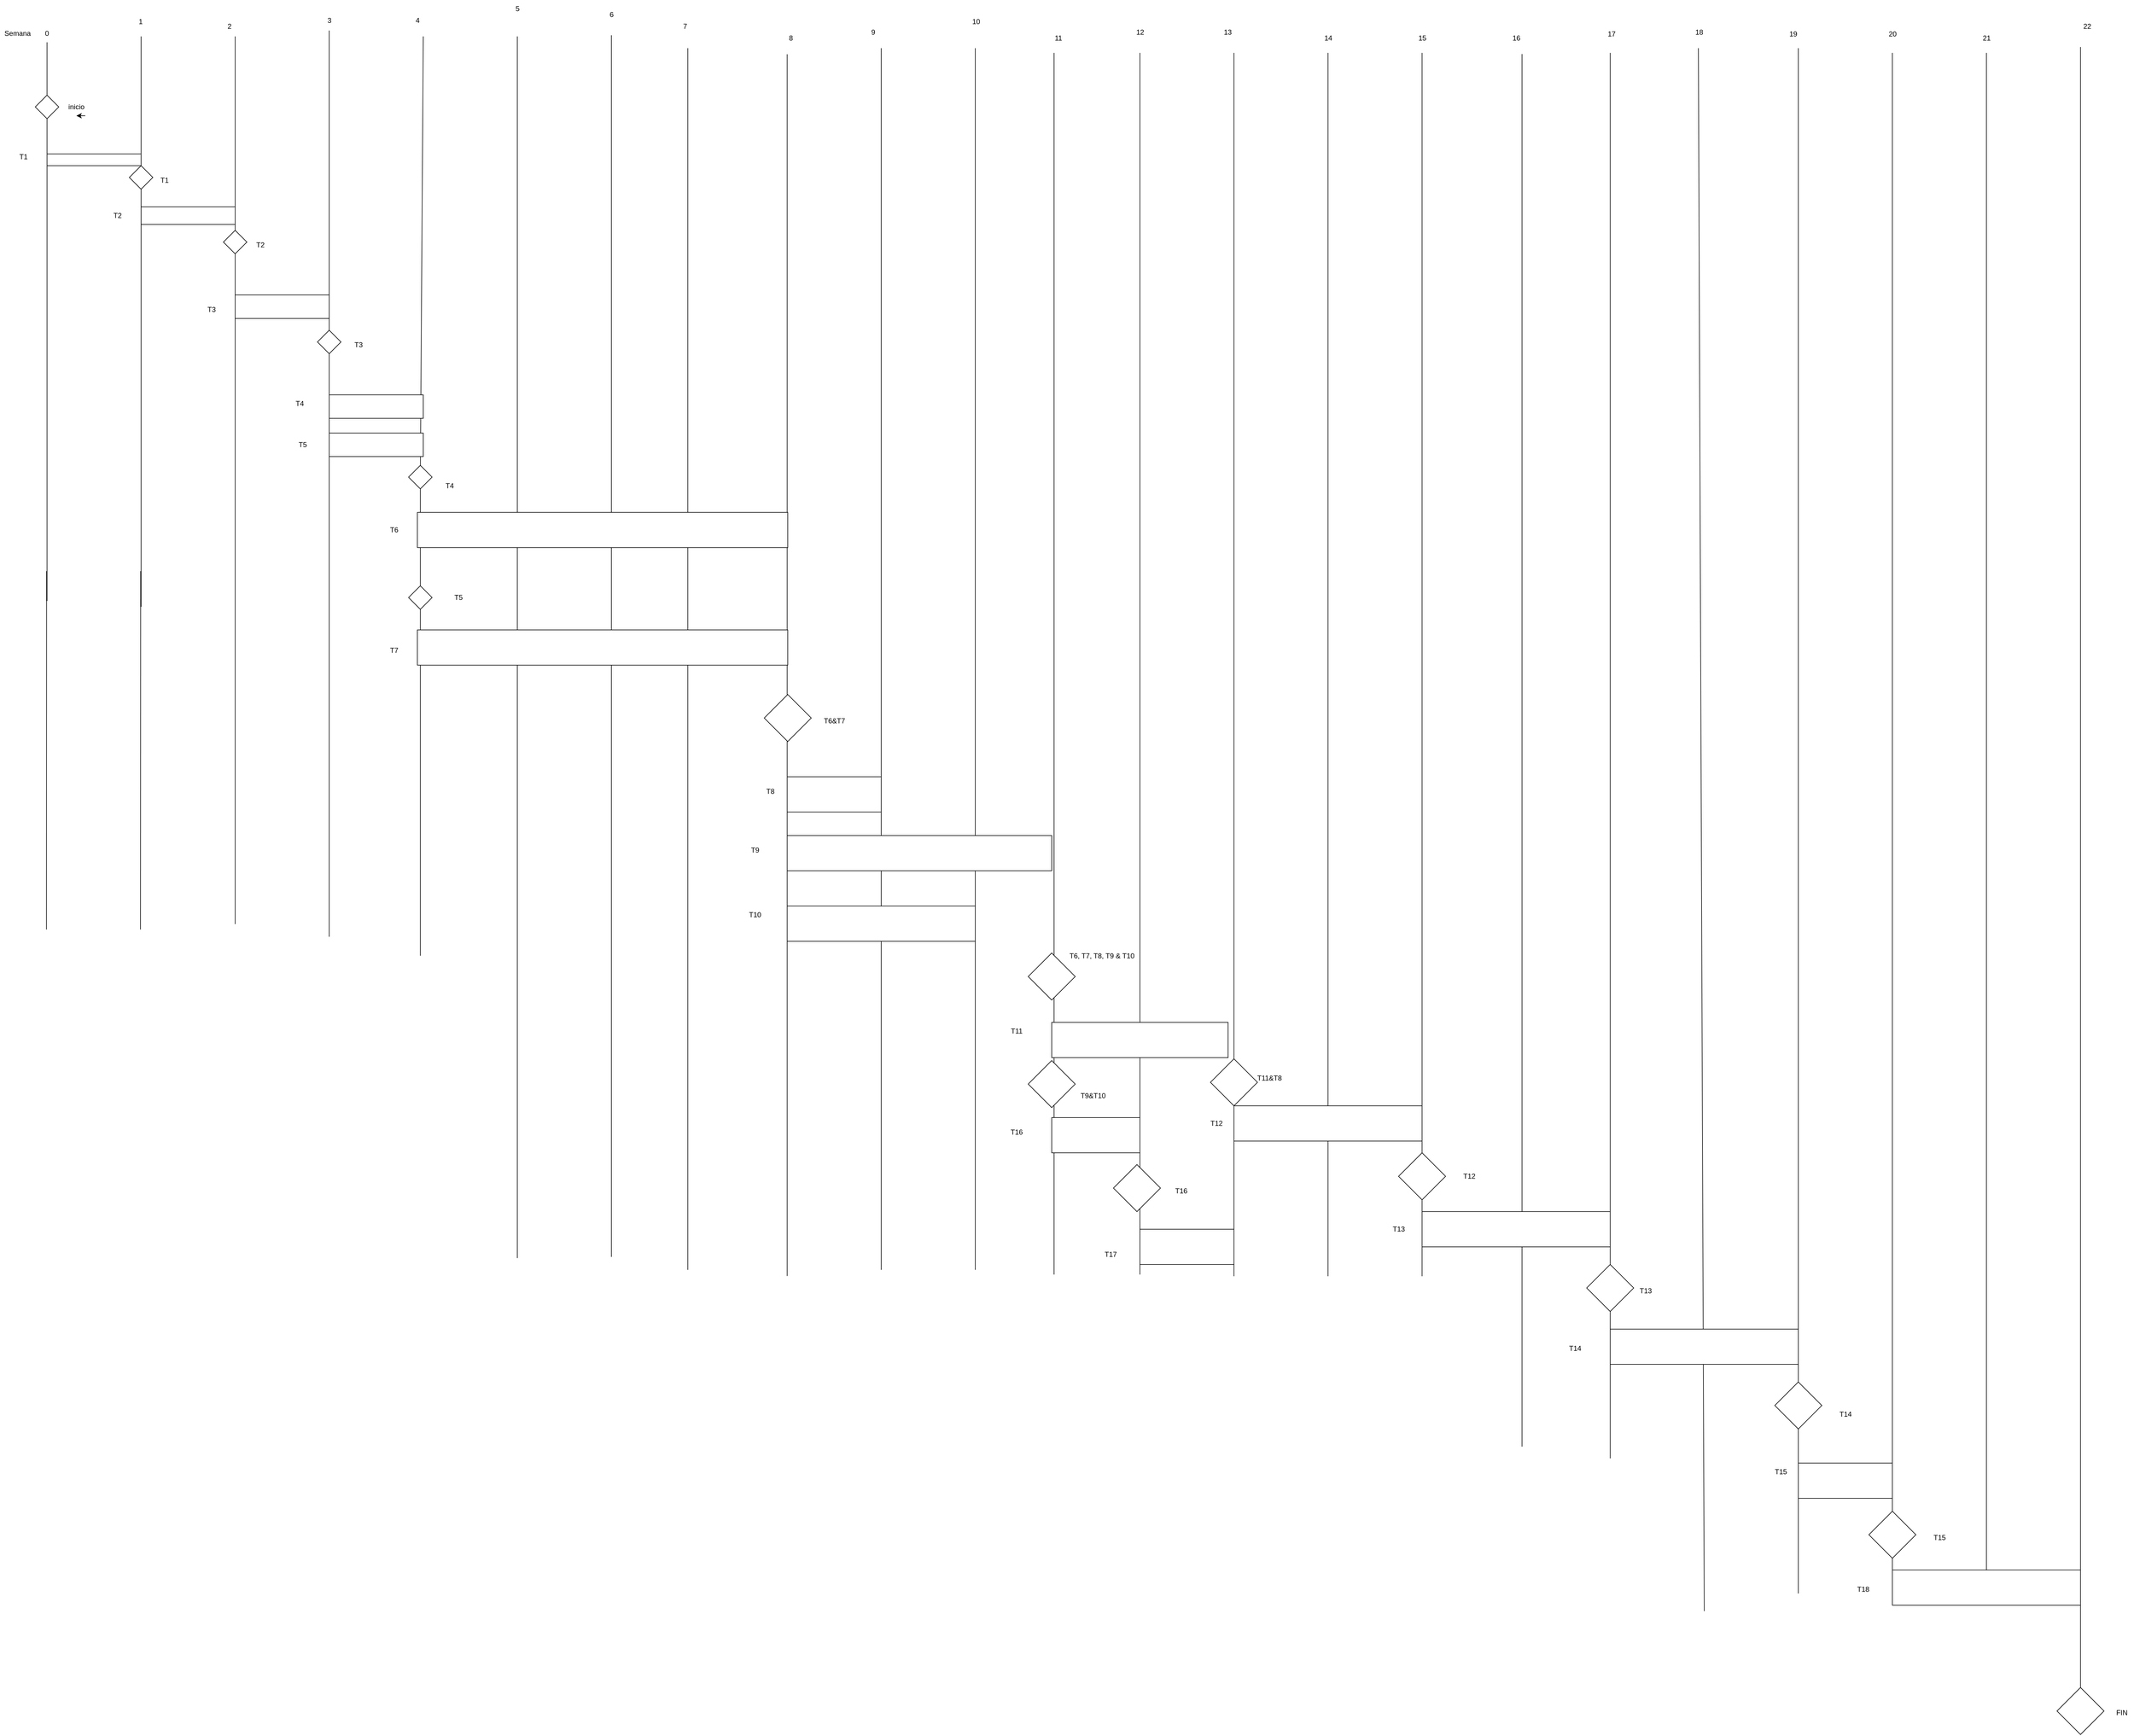 <mxfile version="27.1.6">
  <diagram name="Página-1" id="U6TmOwnuPZqcnBBsllMZ">
    <mxGraphModel dx="6673" dy="4769" grid="1" gridSize="10" guides="1" tooltips="1" connect="1" arrows="1" fold="1" page="1" pageScale="1" pageWidth="827" pageHeight="1169" math="0" shadow="0">
      <root>
        <mxCell id="0" />
        <mxCell id="1" parent="0" />
        <mxCell id="DNzoGVhcX7JWhLCMXFNR-1" value="" style="endArrow=none;html=1;rounded=0;" edge="1" parent="1">
          <mxGeometry width="50" height="50" relative="1" as="geometry">
            <mxPoint x="1170" y="2059.143" as="sourcePoint" />
            <mxPoint x="1170" y="-20" as="targetPoint" />
          </mxGeometry>
        </mxCell>
        <mxCell id="aYqesdpmEH8ILFsuS06D-44" value="" style="endArrow=none;html=1;rounded=0;" parent="1" edge="1">
          <mxGeometry width="50" height="50" relative="1" as="geometry">
            <mxPoint x="2589" y="2360" as="sourcePoint" />
            <mxPoint x="2589" y="-10" as="targetPoint" />
          </mxGeometry>
        </mxCell>
        <mxCell id="5fpnA7NDtRficpcaKtJ1-8" value="" style="endArrow=none;html=1;rounded=0;" parent="1" edge="1">
          <mxGeometry width="50" height="50" relative="1" as="geometry">
            <mxPoint x="80" y="920.8" as="sourcePoint" />
            <mxPoint x="80" y="-30" as="targetPoint" />
          </mxGeometry>
        </mxCell>
        <mxCell id="5fpnA7NDtRficpcaKtJ1-1" value="T1" style="text;html=1;align=center;verticalAlign=middle;whiteSpace=wrap;rounded=0;" parent="1" vertex="1">
          <mxGeometry x="10" y="150" width="60" height="30" as="geometry" />
        </mxCell>
        <mxCell id="5fpnA7NDtRficpcaKtJ1-2" value="" style="rhombus;whiteSpace=wrap;html=1;" parent="1" vertex="1">
          <mxGeometry x="60" y="60" width="40" height="40" as="geometry" />
        </mxCell>
        <mxCell id="5fpnA7NDtRficpcaKtJ1-3" value="inicio" style="text;html=1;align=center;verticalAlign=middle;whiteSpace=wrap;rounded=0;" parent="1" vertex="1">
          <mxGeometry x="100" y="65" width="60" height="30" as="geometry" />
        </mxCell>
        <mxCell id="5fpnA7NDtRficpcaKtJ1-5" value="" style="endArrow=none;html=1;rounded=0;" parent="1" edge="1">
          <mxGeometry width="50" height="50" relative="1" as="geometry">
            <mxPoint x="80" y="160" as="sourcePoint" />
            <mxPoint x="240" y="160" as="targetPoint" />
          </mxGeometry>
        </mxCell>
        <mxCell id="5fpnA7NDtRficpcaKtJ1-6" style="edgeStyle=orthogonalEdgeStyle;rounded=0;orthogonalLoop=1;jettySize=auto;html=1;exitX=0.75;exitY=1;exitDx=0;exitDy=0;entryX=0.5;entryY=1;entryDx=0;entryDy=0;" parent="1" source="5fpnA7NDtRficpcaKtJ1-3" target="5fpnA7NDtRficpcaKtJ1-3" edge="1">
          <mxGeometry relative="1" as="geometry" />
        </mxCell>
        <mxCell id="5fpnA7NDtRficpcaKtJ1-7" value="" style="endArrow=none;html=1;rounded=0;" parent="1" edge="1">
          <mxGeometry width="50" height="50" relative="1" as="geometry">
            <mxPoint x="80" y="180" as="sourcePoint" />
            <mxPoint x="240" y="180" as="targetPoint" />
          </mxGeometry>
        </mxCell>
        <mxCell id="5fpnA7NDtRficpcaKtJ1-9" value="" style="endArrow=none;html=1;rounded=0;" parent="1" source="5fpnA7NDtRficpcaKtJ1-17" edge="1">
          <mxGeometry width="50" height="50" relative="1" as="geometry">
            <mxPoint x="240" y="930.8" as="sourcePoint" />
            <mxPoint x="240" y="-40" as="targetPoint" />
          </mxGeometry>
        </mxCell>
        <mxCell id="5fpnA7NDtRficpcaKtJ1-10" value="" style="endArrow=none;html=1;rounded=0;" parent="1" source="5fpnA7NDtRficpcaKtJ1-24" edge="1">
          <mxGeometry width="50" height="50" relative="1" as="geometry">
            <mxPoint x="400" y="930.8" as="sourcePoint" />
            <mxPoint x="400" y="-40" as="targetPoint" />
          </mxGeometry>
        </mxCell>
        <mxCell id="5fpnA7NDtRficpcaKtJ1-11" value="" style="endArrow=none;html=1;rounded=0;" parent="1" edge="1">
          <mxGeometry width="50" height="50" relative="1" as="geometry">
            <mxPoint x="400" y="1470.8" as="sourcePoint" />
            <mxPoint x="400" y="500" as="targetPoint" />
          </mxGeometry>
        </mxCell>
        <mxCell id="5fpnA7NDtRficpcaKtJ1-12" value="" style="endArrow=none;html=1;rounded=0;" parent="1" source="5fpnA7NDtRficpcaKtJ1-30" edge="1">
          <mxGeometry width="50" height="50" relative="1" as="geometry">
            <mxPoint x="560" y="920.8" as="sourcePoint" />
            <mxPoint x="560" y="-50" as="targetPoint" />
          </mxGeometry>
        </mxCell>
        <mxCell id="5fpnA7NDtRficpcaKtJ1-13" value="" style="endArrow=none;html=1;rounded=0;" parent="1" source="5fpnA7NDtRficpcaKtJ1-49" edge="1">
          <mxGeometry width="50" height="50" relative="1" as="geometry">
            <mxPoint x="715" y="1524.571" as="sourcePoint" />
            <mxPoint x="720" y="-40" as="targetPoint" />
          </mxGeometry>
        </mxCell>
        <mxCell id="5fpnA7NDtRficpcaKtJ1-14" value="1" style="text;strokeColor=none;fillColor=none;align=left;verticalAlign=middle;spacingLeft=4;spacingRight=4;overflow=hidden;points=[[0,0.5],[1,0.5]];portConstraint=eastwest;rotatable=0;whiteSpace=wrap;html=1;" parent="1" vertex="1">
          <mxGeometry x="230" y="-80" width="80" height="30" as="geometry" />
        </mxCell>
        <mxCell id="5fpnA7NDtRficpcaKtJ1-15" value="Semana" style="text;html=1;align=center;verticalAlign=middle;whiteSpace=wrap;rounded=0;" parent="1" vertex="1">
          <mxGeometry y="-60" width="60" height="30" as="geometry" />
        </mxCell>
        <mxCell id="5fpnA7NDtRficpcaKtJ1-16" value="0" style="text;html=1;align=center;verticalAlign=middle;whiteSpace=wrap;rounded=0;" parent="1" vertex="1">
          <mxGeometry x="50" y="-60" width="60" height="30" as="geometry" />
        </mxCell>
        <mxCell id="5fpnA7NDtRficpcaKtJ1-18" value="" style="endArrow=none;html=1;rounded=0;" parent="1" target="5fpnA7NDtRficpcaKtJ1-17" edge="1">
          <mxGeometry width="50" height="50" relative="1" as="geometry">
            <mxPoint x="240" y="260" as="sourcePoint" />
            <mxPoint x="240" y="-40" as="targetPoint" />
          </mxGeometry>
        </mxCell>
        <mxCell id="5fpnA7NDtRficpcaKtJ1-17" value="" style="rhombus;whiteSpace=wrap;html=1;" parent="1" vertex="1">
          <mxGeometry x="220" y="180" width="40" height="40" as="geometry" />
        </mxCell>
        <mxCell id="5fpnA7NDtRficpcaKtJ1-20" value="" style="endArrow=none;html=1;rounded=0;" parent="1" edge="1">
          <mxGeometry width="50" height="50" relative="1" as="geometry">
            <mxPoint x="240" y="930.8" as="sourcePoint" />
            <mxPoint x="240" y="260" as="targetPoint" />
          </mxGeometry>
        </mxCell>
        <mxCell id="5fpnA7NDtRficpcaKtJ1-21" value="" style="endArrow=none;html=1;rounded=0;" parent="1" edge="1">
          <mxGeometry width="50" height="50" relative="1" as="geometry">
            <mxPoint x="240" y="250" as="sourcePoint" />
            <mxPoint x="400" y="250" as="targetPoint" />
          </mxGeometry>
        </mxCell>
        <mxCell id="5fpnA7NDtRficpcaKtJ1-22" value="" style="endArrow=none;html=1;rounded=0;" parent="1" edge="1">
          <mxGeometry width="50" height="50" relative="1" as="geometry">
            <mxPoint x="240" y="280" as="sourcePoint" />
            <mxPoint x="400" y="280" as="targetPoint" />
          </mxGeometry>
        </mxCell>
        <mxCell id="5fpnA7NDtRficpcaKtJ1-23" value="T2" style="text;html=1;align=center;verticalAlign=middle;whiteSpace=wrap;rounded=0;" parent="1" vertex="1">
          <mxGeometry x="170" y="250" width="60" height="30" as="geometry" />
        </mxCell>
        <mxCell id="5fpnA7NDtRficpcaKtJ1-25" value="" style="endArrow=none;html=1;rounded=0;" parent="1" target="5fpnA7NDtRficpcaKtJ1-24" edge="1">
          <mxGeometry width="50" height="50" relative="1" as="geometry">
            <mxPoint x="400" y="930.8" as="sourcePoint" />
            <mxPoint x="400" y="-40" as="targetPoint" />
          </mxGeometry>
        </mxCell>
        <mxCell id="5fpnA7NDtRficpcaKtJ1-24" value="" style="rhombus;whiteSpace=wrap;html=1;" parent="1" vertex="1">
          <mxGeometry x="380" y="290" width="40" height="40" as="geometry" />
        </mxCell>
        <mxCell id="5fpnA7NDtRficpcaKtJ1-26" value="T2" style="text;html=1;align=center;verticalAlign=middle;whiteSpace=wrap;rounded=0;" parent="1" vertex="1">
          <mxGeometry x="413" y="300" width="60" height="30" as="geometry" />
        </mxCell>
        <mxCell id="5fpnA7NDtRficpcaKtJ1-27" value="" style="endArrow=none;html=1;rounded=0;" parent="1" edge="1">
          <mxGeometry width="50" height="50" relative="1" as="geometry">
            <mxPoint x="400" y="400" as="sourcePoint" />
            <mxPoint x="560" y="400" as="targetPoint" />
          </mxGeometry>
        </mxCell>
        <mxCell id="5fpnA7NDtRficpcaKtJ1-28" value="" style="endArrow=none;html=1;rounded=0;" parent="1" edge="1">
          <mxGeometry width="50" height="50" relative="1" as="geometry">
            <mxPoint x="400" y="440" as="sourcePoint" />
            <mxPoint x="560" y="440" as="targetPoint" />
          </mxGeometry>
        </mxCell>
        <mxCell id="5fpnA7NDtRficpcaKtJ1-29" value="T3" style="text;html=1;align=center;verticalAlign=middle;whiteSpace=wrap;rounded=0;" parent="1" vertex="1">
          <mxGeometry x="330" y="410" width="60" height="30" as="geometry" />
        </mxCell>
        <mxCell id="5fpnA7NDtRficpcaKtJ1-31" value="" style="endArrow=none;html=1;rounded=0;" parent="1" target="5fpnA7NDtRficpcaKtJ1-30" edge="1">
          <mxGeometry width="50" height="50" relative="1" as="geometry">
            <mxPoint x="560.0" y="510" as="sourcePoint" />
            <mxPoint x="560" y="-50" as="targetPoint" />
          </mxGeometry>
        </mxCell>
        <mxCell id="5fpnA7NDtRficpcaKtJ1-30" value="" style="rhombus;whiteSpace=wrap;html=1;" parent="1" vertex="1">
          <mxGeometry x="540" y="460" width="40" height="40" as="geometry" />
        </mxCell>
        <mxCell id="5fpnA7NDtRficpcaKtJ1-33" value="" style="endArrow=none;html=1;rounded=0;entryX=0.5;entryY=1;entryDx=0;entryDy=0;" parent="1" target="5fpnA7NDtRficpcaKtJ1-30" edge="1">
          <mxGeometry width="50" height="50" relative="1" as="geometry">
            <mxPoint x="560" y="1492.286" as="sourcePoint" />
            <mxPoint x="560.0" y="540" as="targetPoint" />
          </mxGeometry>
        </mxCell>
        <mxCell id="5fpnA7NDtRficpcaKtJ1-34" value="2" style="text;html=1;align=center;verticalAlign=middle;resizable=0;points=[];autosize=1;strokeColor=none;fillColor=none;" parent="1" vertex="1">
          <mxGeometry x="375" y="-72" width="30" height="30" as="geometry" />
        </mxCell>
        <mxCell id="5fpnA7NDtRficpcaKtJ1-35" value="3" style="text;html=1;align=center;verticalAlign=middle;resizable=0;points=[];autosize=1;strokeColor=none;fillColor=none;" parent="1" vertex="1">
          <mxGeometry x="545" y="-82" width="30" height="30" as="geometry" />
        </mxCell>
        <mxCell id="5fpnA7NDtRficpcaKtJ1-36" value="T4" style="text;html=1;align=center;verticalAlign=middle;whiteSpace=wrap;rounded=0;" parent="1" vertex="1">
          <mxGeometry x="480" y="570" width="60" height="30" as="geometry" />
        </mxCell>
        <mxCell id="5fpnA7NDtRficpcaKtJ1-37" value="T5" style="text;html=1;align=center;verticalAlign=middle;whiteSpace=wrap;rounded=0;" parent="1" vertex="1">
          <mxGeometry x="485" y="640" width="60" height="30" as="geometry" />
        </mxCell>
        <mxCell id="5fpnA7NDtRficpcaKtJ1-40" value="" style="endArrow=none;html=1;rounded=0;" parent="1" edge="1">
          <mxGeometry width="50" height="50" relative="1" as="geometry">
            <mxPoint x="240" y="250" as="sourcePoint" />
            <mxPoint x="240" y="260" as="targetPoint" />
          </mxGeometry>
        </mxCell>
        <mxCell id="5fpnA7NDtRficpcaKtJ1-41" value="T1" style="text;html=1;align=center;verticalAlign=middle;whiteSpace=wrap;rounded=0;" parent="1" vertex="1">
          <mxGeometry x="250" y="190" width="60" height="30" as="geometry" />
        </mxCell>
        <mxCell id="5fpnA7NDtRficpcaKtJ1-43" value="T3" style="text;html=1;align=center;verticalAlign=middle;whiteSpace=wrap;rounded=0;" parent="1" vertex="1">
          <mxGeometry x="580" y="470" width="60" height="30" as="geometry" />
        </mxCell>
        <mxCell id="5fpnA7NDtRficpcaKtJ1-45" value="" style="rounded=0;whiteSpace=wrap;html=1;" parent="1" vertex="1">
          <mxGeometry x="560" y="570" width="160" height="40" as="geometry" />
        </mxCell>
        <mxCell id="5fpnA7NDtRficpcaKtJ1-46" value="" style="rounded=0;whiteSpace=wrap;html=1;" parent="1" vertex="1">
          <mxGeometry x="560" y="635" width="160" height="40" as="geometry" />
        </mxCell>
        <mxCell id="5fpnA7NDtRficpcaKtJ1-47" value="4" style="text;html=1;align=center;verticalAlign=middle;resizable=0;points=[];autosize=1;strokeColor=none;fillColor=none;" parent="1" vertex="1">
          <mxGeometry x="695" y="-82" width="30" height="30" as="geometry" />
        </mxCell>
        <mxCell id="5fpnA7NDtRficpcaKtJ1-51" value="T5" style="text;html=1;align=center;verticalAlign=middle;whiteSpace=wrap;rounded=0;" parent="1" vertex="1">
          <mxGeometry x="750" y="900" width="60" height="30" as="geometry" />
        </mxCell>
        <mxCell id="5fpnA7NDtRficpcaKtJ1-52" value="" style="endArrow=none;html=1;rounded=0;entryX=0.5;entryY=1;entryDx=0;entryDy=0;" parent="1" edge="1">
          <mxGeometry width="50" height="50" relative="1" as="geometry">
            <mxPoint x="239" y="1480" as="sourcePoint" />
            <mxPoint x="239.29" y="870" as="targetPoint" />
          </mxGeometry>
        </mxCell>
        <mxCell id="5fpnA7NDtRficpcaKtJ1-53" value="" style="endArrow=none;html=1;rounded=0;entryX=0.5;entryY=1;entryDx=0;entryDy=0;" parent="1" edge="1">
          <mxGeometry width="50" height="50" relative="1" as="geometry">
            <mxPoint x="79" y="1480" as="sourcePoint" />
            <mxPoint x="79.29" y="870" as="targetPoint" />
          </mxGeometry>
        </mxCell>
        <mxCell id="5fpnA7NDtRficpcaKtJ1-56" value="" style="endArrow=none;html=1;rounded=0;" parent="1" source="5fpnA7NDtRficpcaKtJ1-61" target="5fpnA7NDtRficpcaKtJ1-49" edge="1">
          <mxGeometry width="50" height="50" relative="1" as="geometry">
            <mxPoint x="715" y="1524.571" as="sourcePoint" />
            <mxPoint x="720" y="-40" as="targetPoint" />
          </mxGeometry>
        </mxCell>
        <mxCell id="5fpnA7NDtRficpcaKtJ1-49" value="" style="rhombus;whiteSpace=wrap;html=1;" parent="1" vertex="1">
          <mxGeometry x="695" y="690" width="40" height="40" as="geometry" />
        </mxCell>
        <mxCell id="5fpnA7NDtRficpcaKtJ1-57" value="T4" style="text;html=1;align=center;verticalAlign=middle;whiteSpace=wrap;rounded=0;" parent="1" vertex="1">
          <mxGeometry x="735" y="710" width="60" height="30" as="geometry" />
        </mxCell>
        <mxCell id="5fpnA7NDtRficpcaKtJ1-59" value="T6" style="text;html=1;align=center;verticalAlign=middle;resizable=0;points=[];autosize=1;strokeColor=none;fillColor=none;" parent="1" vertex="1">
          <mxGeometry x="650" y="785" width="40" height="30" as="geometry" />
        </mxCell>
        <mxCell id="5fpnA7NDtRficpcaKtJ1-63" value="" style="endArrow=none;html=1;rounded=0;" parent="1" target="5fpnA7NDtRficpcaKtJ1-61" edge="1">
          <mxGeometry width="50" height="50" relative="1" as="geometry">
            <mxPoint x="715" y="1524.571" as="sourcePoint" />
            <mxPoint x="715" y="730" as="targetPoint" />
          </mxGeometry>
        </mxCell>
        <mxCell id="5fpnA7NDtRficpcaKtJ1-61" value="" style="rhombus;whiteSpace=wrap;html=1;" parent="1" vertex="1">
          <mxGeometry x="695" y="895" width="40" height="40" as="geometry" />
        </mxCell>
        <mxCell id="5fpnA7NDtRficpcaKtJ1-65" value="T7" style="text;html=1;align=center;verticalAlign=middle;resizable=0;points=[];autosize=1;strokeColor=none;fillColor=none;" parent="1" vertex="1">
          <mxGeometry x="650" y="990" width="40" height="30" as="geometry" />
        </mxCell>
        <mxCell id="5fpnA7NDtRficpcaKtJ1-66" value="" style="endArrow=none;html=1;rounded=0;" parent="1" edge="1">
          <mxGeometry width="50" height="50" relative="1" as="geometry">
            <mxPoint x="880" y="2039.143" as="sourcePoint" />
            <mxPoint x="880" y="-40" as="targetPoint" />
          </mxGeometry>
        </mxCell>
        <mxCell id="5fpnA7NDtRficpcaKtJ1-67" value="" style="endArrow=none;html=1;rounded=0;" parent="1" edge="1">
          <mxGeometry width="50" height="50" relative="1" as="geometry">
            <mxPoint x="1040" y="2037.143" as="sourcePoint" />
            <mxPoint x="1040" y="-42" as="targetPoint" />
          </mxGeometry>
        </mxCell>
        <mxCell id="5fpnA7NDtRficpcaKtJ1-68" value="" style="endArrow=none;html=1;rounded=0;" parent="1" edge="1">
          <mxGeometry width="50" height="50" relative="1" as="geometry">
            <mxPoint x="1339" y="2069.573" as="sourcePoint" />
            <mxPoint x="1339" y="-9.57" as="targetPoint" />
          </mxGeometry>
        </mxCell>
        <mxCell id="5fpnA7NDtRficpcaKtJ1-64" value="" style="rounded=0;whiteSpace=wrap;html=1;" parent="1" vertex="1">
          <mxGeometry x="710" y="970" width="630" height="60" as="geometry" />
        </mxCell>
        <mxCell id="5fpnA7NDtRficpcaKtJ1-58" value="" style="rounded=0;whiteSpace=wrap;html=1;" parent="1" vertex="1">
          <mxGeometry x="710" y="770" width="630" height="60" as="geometry" />
        </mxCell>
        <mxCell id="5fpnA7NDtRficpcaKtJ1-69" value="5" style="text;html=1;align=center;verticalAlign=middle;resizable=0;points=[];autosize=1;strokeColor=none;fillColor=none;" parent="1" vertex="1">
          <mxGeometry x="865" y="-102" width="30" height="30" as="geometry" />
        </mxCell>
        <mxCell id="5fpnA7NDtRficpcaKtJ1-70" value="6" style="text;html=1;align=center;verticalAlign=middle;resizable=0;points=[];autosize=1;strokeColor=none;fillColor=none;" parent="1" vertex="1">
          <mxGeometry x="1025" y="-92" width="30" height="30" as="geometry" />
        </mxCell>
        <mxCell id="5fpnA7NDtRficpcaKtJ1-71" value="7" style="text;html=1;align=center;verticalAlign=middle;resizable=0;points=[];autosize=1;strokeColor=none;fillColor=none;" parent="1" vertex="1">
          <mxGeometry x="1150" y="-72" width="30" height="30" as="geometry" />
        </mxCell>
        <mxCell id="aYqesdpmEH8ILFsuS06D-2" value="" style="endArrow=none;html=1;rounded=0;" parent="1" edge="1">
          <mxGeometry width="50" height="50" relative="1" as="geometry">
            <mxPoint x="1499" y="2059.143" as="sourcePoint" />
            <mxPoint x="1499" y="-20" as="targetPoint" />
          </mxGeometry>
        </mxCell>
        <mxCell id="aYqesdpmEH8ILFsuS06D-3" value="" style="rhombus;whiteSpace=wrap;html=1;" parent="1" vertex="1">
          <mxGeometry x="1300" y="1080" width="80" height="80" as="geometry" />
        </mxCell>
        <mxCell id="aYqesdpmEH8ILFsuS06D-4" value="T6&amp;amp;T7" style="text;html=1;align=center;verticalAlign=middle;resizable=0;points=[];autosize=1;strokeColor=none;fillColor=none;" parent="1" vertex="1">
          <mxGeometry x="1389" y="1110" width="60" height="30" as="geometry" />
        </mxCell>
        <mxCell id="aYqesdpmEH8ILFsuS06D-5" value="T8" style="text;html=1;align=center;verticalAlign=middle;resizable=0;points=[];autosize=1;strokeColor=none;fillColor=none;" parent="1" vertex="1">
          <mxGeometry x="1290" y="1230" width="40" height="30" as="geometry" />
        </mxCell>
        <mxCell id="aYqesdpmEH8ILFsuS06D-8" value="" style="rounded=0;whiteSpace=wrap;html=1;" parent="1" vertex="1">
          <mxGeometry x="1339" y="1220" width="160" height="60" as="geometry" />
        </mxCell>
        <mxCell id="aYqesdpmEH8ILFsuS06D-9" value="" style="endArrow=none;html=1;rounded=0;" parent="1" edge="1">
          <mxGeometry width="50" height="50" relative="1" as="geometry">
            <mxPoint x="1659" y="2059.143" as="sourcePoint" />
            <mxPoint x="1659" y="-20" as="targetPoint" />
          </mxGeometry>
        </mxCell>
        <mxCell id="aYqesdpmEH8ILFsuS06D-10" value="" style="endArrow=none;html=1;rounded=0;" parent="1" edge="1">
          <mxGeometry width="50" height="50" relative="1" as="geometry">
            <mxPoint x="1793" y="2067.143" as="sourcePoint" />
            <mxPoint x="1793" y="-12" as="targetPoint" />
          </mxGeometry>
        </mxCell>
        <mxCell id="aYqesdpmEH8ILFsuS06D-11" value="8" style="text;html=1;align=center;verticalAlign=middle;resizable=0;points=[];autosize=1;strokeColor=none;fillColor=none;" parent="1" vertex="1">
          <mxGeometry x="1330" y="-52" width="30" height="30" as="geometry" />
        </mxCell>
        <mxCell id="aYqesdpmEH8ILFsuS06D-12" value="9" style="text;html=1;align=center;verticalAlign=middle;resizable=0;points=[];autosize=1;strokeColor=none;fillColor=none;" parent="1" vertex="1">
          <mxGeometry x="1470" y="-62" width="30" height="30" as="geometry" />
        </mxCell>
        <mxCell id="aYqesdpmEH8ILFsuS06D-13" value="10" style="text;html=1;align=center;verticalAlign=middle;resizable=0;points=[];autosize=1;strokeColor=none;fillColor=none;" parent="1" vertex="1">
          <mxGeometry x="1640" y="-80" width="40" height="30" as="geometry" />
        </mxCell>
        <mxCell id="aYqesdpmEH8ILFsuS06D-14" value="" style="rounded=0;whiteSpace=wrap;html=1;" parent="1" vertex="1">
          <mxGeometry x="1339" y="1320" width="450" height="60" as="geometry" />
        </mxCell>
        <mxCell id="aYqesdpmEH8ILFsuS06D-15" value="" style="rounded=0;whiteSpace=wrap;html=1;" parent="1" vertex="1">
          <mxGeometry x="1339" y="1440" width="320" height="60" as="geometry" />
        </mxCell>
        <mxCell id="aYqesdpmEH8ILFsuS06D-16" value="T9" style="text;html=1;align=center;verticalAlign=middle;resizable=0;points=[];autosize=1;strokeColor=none;fillColor=none;" parent="1" vertex="1">
          <mxGeometry x="1264" y="1330" width="40" height="30" as="geometry" />
        </mxCell>
        <mxCell id="aYqesdpmEH8ILFsuS06D-18" value="T10" style="text;html=1;align=center;verticalAlign=middle;resizable=0;points=[];autosize=1;strokeColor=none;fillColor=none;" parent="1" vertex="1">
          <mxGeometry x="1264" y="1440" width="40" height="30" as="geometry" />
        </mxCell>
        <mxCell id="aYqesdpmEH8ILFsuS06D-19" value="" style="rhombus;whiteSpace=wrap;html=1;" parent="1" vertex="1">
          <mxGeometry x="1749" y="1520" width="80" height="80" as="geometry" />
        </mxCell>
        <mxCell id="aYqesdpmEH8ILFsuS06D-20" value="T6, T7, T8, T9 &amp;amp; T10" style="text;html=1;align=center;verticalAlign=middle;resizable=0;points=[];autosize=1;strokeColor=none;fillColor=none;" parent="1" vertex="1">
          <mxGeometry x="1809" y="1510" width="130" height="30" as="geometry" />
        </mxCell>
        <mxCell id="aYqesdpmEH8ILFsuS06D-21" value="T11" style="text;html=1;align=center;verticalAlign=middle;resizable=0;points=[];autosize=1;strokeColor=none;fillColor=none;" parent="1" vertex="1">
          <mxGeometry x="1709" y="1638" width="40" height="30" as="geometry" />
        </mxCell>
        <mxCell id="aYqesdpmEH8ILFsuS06D-22" value="T16" style="text;html=1;align=center;verticalAlign=middle;resizable=0;points=[];autosize=1;strokeColor=none;fillColor=none;" parent="1" vertex="1">
          <mxGeometry x="1709" y="1810" width="40" height="30" as="geometry" />
        </mxCell>
        <mxCell id="aYqesdpmEH8ILFsuS06D-23" value="" style="rounded=0;whiteSpace=wrap;html=1;" parent="1" vertex="1">
          <mxGeometry x="1789" y="1800" width="150" height="60" as="geometry" />
        </mxCell>
        <mxCell id="aYqesdpmEH8ILFsuS06D-24" value="" style="endArrow=none;html=1;rounded=0;" parent="1" edge="1">
          <mxGeometry width="50" height="50" relative="1" as="geometry">
            <mxPoint x="1939" y="2067.143" as="sourcePoint" />
            <mxPoint x="1939" y="-12" as="targetPoint" />
          </mxGeometry>
        </mxCell>
        <mxCell id="aYqesdpmEH8ILFsuS06D-25" value="" style="rounded=0;whiteSpace=wrap;html=1;" parent="1" vertex="1">
          <mxGeometry x="1789" y="1638" width="300" height="60" as="geometry" />
        </mxCell>
        <mxCell id="aYqesdpmEH8ILFsuS06D-26" value="" style="rhombus;whiteSpace=wrap;html=1;" parent="1" vertex="1">
          <mxGeometry x="1749" y="1703" width="80" height="80" as="geometry" />
        </mxCell>
        <mxCell id="aYqesdpmEH8ILFsuS06D-28" value="T9&amp;amp;T10" style="text;html=1;align=center;verticalAlign=middle;resizable=0;points=[];autosize=1;strokeColor=none;fillColor=none;" parent="1" vertex="1">
          <mxGeometry x="1824" y="1748" width="70" height="30" as="geometry" />
        </mxCell>
        <mxCell id="aYqesdpmEH8ILFsuS06D-29" value="" style="endArrow=none;html=1;rounded=0;" parent="1" edge="1">
          <mxGeometry width="50" height="50" relative="1" as="geometry">
            <mxPoint x="2099" y="2070" as="sourcePoint" />
            <mxPoint x="2099" y="-12" as="targetPoint" />
          </mxGeometry>
        </mxCell>
        <mxCell id="aYqesdpmEH8ILFsuS06D-30" value="" style="rhombus;whiteSpace=wrap;html=1;" parent="1" vertex="1">
          <mxGeometry x="1894" y="1880" width="80" height="80" as="geometry" />
        </mxCell>
        <mxCell id="aYqesdpmEH8ILFsuS06D-31" value="T16" style="text;html=1;align=center;verticalAlign=middle;resizable=0;points=[];autosize=1;strokeColor=none;fillColor=none;" parent="1" vertex="1">
          <mxGeometry x="1989" y="1910" width="40" height="30" as="geometry" />
        </mxCell>
        <mxCell id="aYqesdpmEH8ILFsuS06D-32" value="" style="rounded=0;whiteSpace=wrap;html=1;" parent="1" vertex="1">
          <mxGeometry x="1939" y="1990" width="160" height="60" as="geometry" />
        </mxCell>
        <mxCell id="aYqesdpmEH8ILFsuS06D-33" value="T17" style="text;html=1;align=center;verticalAlign=middle;resizable=0;points=[];autosize=1;strokeColor=none;fillColor=none;" parent="1" vertex="1">
          <mxGeometry x="1869" y="2018" width="40" height="30" as="geometry" />
        </mxCell>
        <mxCell id="aYqesdpmEH8ILFsuS06D-34" value="" style="endArrow=none;html=1;rounded=0;" parent="1" edge="1">
          <mxGeometry width="50" height="50" relative="1" as="geometry">
            <mxPoint x="2259" y="2070" as="sourcePoint" />
            <mxPoint x="2259" y="-12" as="targetPoint" />
          </mxGeometry>
        </mxCell>
        <mxCell id="aYqesdpmEH8ILFsuS06D-35" value="T12" style="text;html=1;align=center;verticalAlign=middle;resizable=0;points=[];autosize=1;strokeColor=none;fillColor=none;" parent="1" vertex="1">
          <mxGeometry x="2049" y="1795" width="40" height="30" as="geometry" />
        </mxCell>
        <mxCell id="aYqesdpmEH8ILFsuS06D-36" value="" style="rounded=0;whiteSpace=wrap;html=1;" parent="1" vertex="1">
          <mxGeometry x="2099" y="1780" width="320" height="60" as="geometry" />
        </mxCell>
        <mxCell id="aYqesdpmEH8ILFsuS06D-37" value="" style="endArrow=none;html=1;rounded=0;" parent="1" edge="1">
          <mxGeometry width="50" height="50" relative="1" as="geometry">
            <mxPoint x="2419" y="2070" as="sourcePoint" />
            <mxPoint x="2419" y="-12" as="targetPoint" />
          </mxGeometry>
        </mxCell>
        <mxCell id="aYqesdpmEH8ILFsuS06D-38" value="" style="rhombus;whiteSpace=wrap;html=1;" parent="1" vertex="1">
          <mxGeometry x="2059" y="1700" width="80" height="80" as="geometry" />
        </mxCell>
        <mxCell id="aYqesdpmEH8ILFsuS06D-39" value="T11&amp;amp;T8" style="text;html=1;align=center;verticalAlign=middle;resizable=0;points=[];autosize=1;strokeColor=none;fillColor=none;" parent="1" vertex="1">
          <mxGeometry x="2124" y="1718" width="70" height="30" as="geometry" />
        </mxCell>
        <mxCell id="aYqesdpmEH8ILFsuS06D-40" value="" style="rhombus;whiteSpace=wrap;html=1;" parent="1" vertex="1">
          <mxGeometry x="2379" y="1860" width="80" height="80" as="geometry" />
        </mxCell>
        <mxCell id="aYqesdpmEH8ILFsuS06D-41" value="T12" style="text;html=1;align=center;verticalAlign=middle;resizable=0;points=[];autosize=1;strokeColor=none;fillColor=none;" parent="1" vertex="1">
          <mxGeometry x="2479" y="1885" width="40" height="30" as="geometry" />
        </mxCell>
        <mxCell id="aYqesdpmEH8ILFsuS06D-42" value="" style="rounded=0;whiteSpace=wrap;html=1;" parent="1" vertex="1">
          <mxGeometry x="2419" y="1960" width="320" height="60" as="geometry" />
        </mxCell>
        <mxCell id="aYqesdpmEH8ILFsuS06D-43" value="T13" style="text;html=1;align=center;verticalAlign=middle;resizable=0;points=[];autosize=1;strokeColor=none;fillColor=none;" parent="1" vertex="1">
          <mxGeometry x="2359" y="1975" width="40" height="30" as="geometry" />
        </mxCell>
        <mxCell id="aYqesdpmEH8ILFsuS06D-45" value="" style="endArrow=none;html=1;rounded=0;" parent="1" edge="1">
          <mxGeometry width="50" height="50" relative="1" as="geometry">
            <mxPoint x="2739" y="2380" as="sourcePoint" />
            <mxPoint x="2739" y="-12" as="targetPoint" />
          </mxGeometry>
        </mxCell>
        <mxCell id="aYqesdpmEH8ILFsuS06D-46" value="" style="rhombus;whiteSpace=wrap;html=1;" parent="1" vertex="1">
          <mxGeometry x="2699" y="2050" width="80" height="80" as="geometry" />
        </mxCell>
        <mxCell id="aYqesdpmEH8ILFsuS06D-47" value="T13" style="text;html=1;align=center;verticalAlign=middle;resizable=0;points=[];autosize=1;strokeColor=none;fillColor=none;" parent="1" vertex="1">
          <mxGeometry x="2779" y="2080" width="40" height="30" as="geometry" />
        </mxCell>
        <mxCell id="aYqesdpmEH8ILFsuS06D-48" value="" style="endArrow=none;html=1;rounded=0;" parent="1" edge="1">
          <mxGeometry width="50" height="50" relative="1" as="geometry">
            <mxPoint x="2899" y="2640" as="sourcePoint" />
            <mxPoint x="2889" y="-20" as="targetPoint" />
          </mxGeometry>
        </mxCell>
        <mxCell id="aYqesdpmEH8ILFsuS06D-49" value="" style="endArrow=none;html=1;rounded=0;" parent="1" edge="1">
          <mxGeometry width="50" height="50" relative="1" as="geometry">
            <mxPoint x="3059" y="2610" as="sourcePoint" />
            <mxPoint x="3059" y="-20" as="targetPoint" />
          </mxGeometry>
        </mxCell>
        <mxCell id="aYqesdpmEH8ILFsuS06D-50" value="" style="rounded=0;whiteSpace=wrap;html=1;" parent="1" vertex="1">
          <mxGeometry x="2739" y="2160" width="320" height="60" as="geometry" />
        </mxCell>
        <mxCell id="aYqesdpmEH8ILFsuS06D-51" value="T14" style="text;html=1;align=center;verticalAlign=middle;resizable=0;points=[];autosize=1;strokeColor=none;fillColor=none;" parent="1" vertex="1">
          <mxGeometry x="2659" y="2178" width="40" height="30" as="geometry" />
        </mxCell>
        <mxCell id="aYqesdpmEH8ILFsuS06D-52" value="" style="rhombus;whiteSpace=wrap;html=1;" parent="1" vertex="1">
          <mxGeometry x="3019" y="2250" width="80" height="80" as="geometry" />
        </mxCell>
        <mxCell id="aYqesdpmEH8ILFsuS06D-53" value="T14" style="text;html=1;align=center;verticalAlign=middle;resizable=0;points=[];autosize=1;strokeColor=none;fillColor=none;" parent="1" vertex="1">
          <mxGeometry x="3119" y="2290" width="40" height="30" as="geometry" />
        </mxCell>
        <mxCell id="aYqesdpmEH8ILFsuS06D-54" value="T15" style="text;html=1;align=center;verticalAlign=middle;resizable=0;points=[];autosize=1;strokeColor=none;fillColor=none;" parent="1" vertex="1">
          <mxGeometry x="3009" y="2388" width="40" height="30" as="geometry" />
        </mxCell>
        <mxCell id="aYqesdpmEH8ILFsuS06D-55" value="" style="endArrow=none;html=1;rounded=0;" parent="1" edge="1">
          <mxGeometry width="50" height="50" relative="1" as="geometry">
            <mxPoint x="3219" y="2618" as="sourcePoint" />
            <mxPoint x="3219" y="-12" as="targetPoint" />
          </mxGeometry>
        </mxCell>
        <mxCell id="aYqesdpmEH8ILFsuS06D-56" value="" style="endArrow=none;html=1;rounded=0;" parent="1" edge="1">
          <mxGeometry width="50" height="50" relative="1" as="geometry">
            <mxPoint x="3379" y="2618" as="sourcePoint" />
            <mxPoint x="3379" y="-12" as="targetPoint" />
          </mxGeometry>
        </mxCell>
        <mxCell id="aYqesdpmEH8ILFsuS06D-57" value="" style="endArrow=none;html=1;rounded=0;" parent="1" edge="1">
          <mxGeometry width="50" height="50" relative="1" as="geometry">
            <mxPoint x="3539" y="2850" as="sourcePoint" />
            <mxPoint x="3539" y="-22" as="targetPoint" />
          </mxGeometry>
        </mxCell>
        <mxCell id="aYqesdpmEH8ILFsuS06D-58" value="" style="rounded=0;whiteSpace=wrap;html=1;" parent="1" vertex="1">
          <mxGeometry x="3059" y="2388" width="160" height="60" as="geometry" />
        </mxCell>
        <mxCell id="aYqesdpmEH8ILFsuS06D-59" value="" style="rhombus;whiteSpace=wrap;html=1;" parent="1" vertex="1">
          <mxGeometry x="3179" y="2470" width="80" height="80" as="geometry" />
        </mxCell>
        <mxCell id="aYqesdpmEH8ILFsuS06D-60" value="T15" style="text;html=1;align=center;verticalAlign=middle;resizable=0;points=[];autosize=1;strokeColor=none;fillColor=none;" parent="1" vertex="1">
          <mxGeometry x="3279" y="2500" width="40" height="30" as="geometry" />
        </mxCell>
        <mxCell id="aYqesdpmEH8ILFsuS06D-61" value="" style="rounded=0;whiteSpace=wrap;html=1;" parent="1" vertex="1">
          <mxGeometry x="3219" y="2570" width="320" height="60" as="geometry" />
        </mxCell>
        <mxCell id="aYqesdpmEH8ILFsuS06D-62" value="T18" style="text;html=1;align=center;verticalAlign=middle;resizable=0;points=[];autosize=1;strokeColor=none;fillColor=none;" parent="1" vertex="1">
          <mxGeometry x="3149" y="2588" width="40" height="30" as="geometry" />
        </mxCell>
        <mxCell id="aYqesdpmEH8ILFsuS06D-63" value="11" style="text;html=1;align=center;verticalAlign=middle;resizable=0;points=[];autosize=1;strokeColor=none;fillColor=none;" parent="1" vertex="1">
          <mxGeometry x="1780" y="-52" width="40" height="30" as="geometry" />
        </mxCell>
        <mxCell id="aYqesdpmEH8ILFsuS06D-64" value="12" style="text;html=1;align=center;verticalAlign=middle;resizable=0;points=[];autosize=1;strokeColor=none;fillColor=none;" parent="1" vertex="1">
          <mxGeometry x="1919" y="-62" width="40" height="30" as="geometry" />
        </mxCell>
        <mxCell id="aYqesdpmEH8ILFsuS06D-65" value="13" style="text;html=1;align=center;verticalAlign=middle;resizable=0;points=[];autosize=1;strokeColor=none;fillColor=none;" parent="1" vertex="1">
          <mxGeometry x="2068" y="-62" width="40" height="30" as="geometry" />
        </mxCell>
        <mxCell id="aYqesdpmEH8ILFsuS06D-66" value="14" style="text;html=1;align=center;verticalAlign=middle;resizable=0;points=[];autosize=1;strokeColor=none;fillColor=none;" parent="1" vertex="1">
          <mxGeometry x="2239" y="-52" width="40" height="30" as="geometry" />
        </mxCell>
        <mxCell id="aYqesdpmEH8ILFsuS06D-67" value="15" style="text;html=1;align=center;verticalAlign=middle;resizable=0;points=[];autosize=1;strokeColor=none;fillColor=none;" parent="1" vertex="1">
          <mxGeometry x="2399" y="-52" width="40" height="30" as="geometry" />
        </mxCell>
        <mxCell id="aYqesdpmEH8ILFsuS06D-68" value="16" style="text;html=1;align=center;verticalAlign=middle;resizable=0;points=[];autosize=1;strokeColor=none;fillColor=none;" parent="1" vertex="1">
          <mxGeometry x="2559" y="-52" width="40" height="30" as="geometry" />
        </mxCell>
        <mxCell id="aYqesdpmEH8ILFsuS06D-69" value="17" style="text;html=1;align=center;verticalAlign=middle;resizable=0;points=[];autosize=1;strokeColor=none;fillColor=none;" parent="1" vertex="1">
          <mxGeometry x="2721" y="-59" width="40" height="30" as="geometry" />
        </mxCell>
        <mxCell id="aYqesdpmEH8ILFsuS06D-70" value="18" style="text;html=1;align=center;verticalAlign=middle;resizable=0;points=[];autosize=1;strokeColor=none;fillColor=none;" parent="1" vertex="1">
          <mxGeometry x="2870" y="-62" width="40" height="30" as="geometry" />
        </mxCell>
        <mxCell id="aYqesdpmEH8ILFsuS06D-71" value="19" style="text;html=1;align=center;verticalAlign=middle;resizable=0;points=[];autosize=1;strokeColor=none;fillColor=none;" parent="1" vertex="1">
          <mxGeometry x="3030" y="-59" width="40" height="30" as="geometry" />
        </mxCell>
        <mxCell id="aYqesdpmEH8ILFsuS06D-72" value="20" style="text;html=1;align=center;verticalAlign=middle;resizable=0;points=[];autosize=1;strokeColor=none;fillColor=none;" parent="1" vertex="1">
          <mxGeometry x="3199" y="-59" width="40" height="30" as="geometry" />
        </mxCell>
        <mxCell id="aYqesdpmEH8ILFsuS06D-73" value="21" style="text;html=1;align=center;verticalAlign=middle;resizable=0;points=[];autosize=1;strokeColor=none;fillColor=none;" parent="1" vertex="1">
          <mxGeometry x="3359" y="-52" width="40" height="30" as="geometry" />
        </mxCell>
        <mxCell id="aYqesdpmEH8ILFsuS06D-75" value="" style="rhombus;whiteSpace=wrap;html=1;" parent="1" vertex="1">
          <mxGeometry x="3499" y="2770" width="80" height="80" as="geometry" />
        </mxCell>
        <mxCell id="aYqesdpmEH8ILFsuS06D-76" value="FIN" style="text;html=1;align=center;verticalAlign=middle;resizable=0;points=[];autosize=1;strokeColor=none;fillColor=none;" parent="1" vertex="1">
          <mxGeometry x="3589" y="2798" width="40" height="30" as="geometry" />
        </mxCell>
        <mxCell id="DNzoGVhcX7JWhLCMXFNR-2" value="22" style="text;html=1;align=center;verticalAlign=middle;resizable=0;points=[];autosize=1;strokeColor=none;fillColor=none;" vertex="1" parent="1">
          <mxGeometry x="3530" y="-72" width="40" height="30" as="geometry" />
        </mxCell>
      </root>
    </mxGraphModel>
  </diagram>
</mxfile>
